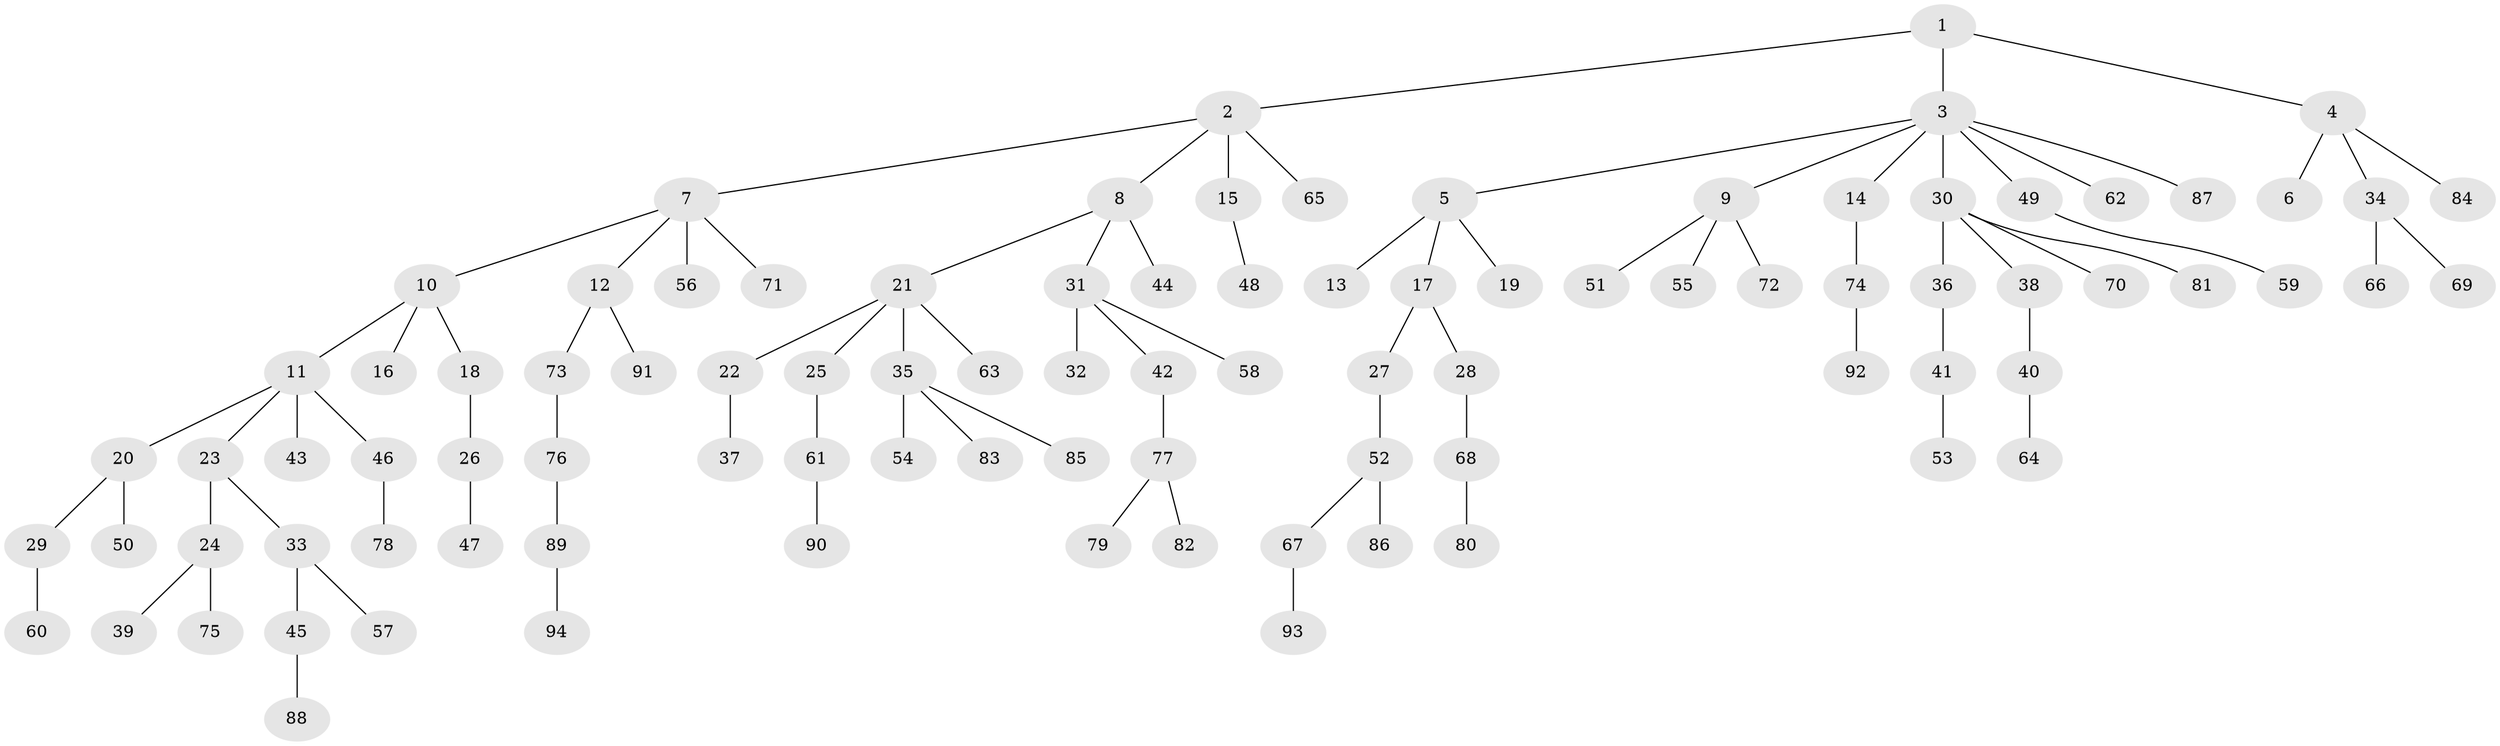 // Generated by graph-tools (version 1.1) at 2025/11/02/27/25 16:11:28]
// undirected, 94 vertices, 93 edges
graph export_dot {
graph [start="1"]
  node [color=gray90,style=filled];
  1;
  2;
  3;
  4;
  5;
  6;
  7;
  8;
  9;
  10;
  11;
  12;
  13;
  14;
  15;
  16;
  17;
  18;
  19;
  20;
  21;
  22;
  23;
  24;
  25;
  26;
  27;
  28;
  29;
  30;
  31;
  32;
  33;
  34;
  35;
  36;
  37;
  38;
  39;
  40;
  41;
  42;
  43;
  44;
  45;
  46;
  47;
  48;
  49;
  50;
  51;
  52;
  53;
  54;
  55;
  56;
  57;
  58;
  59;
  60;
  61;
  62;
  63;
  64;
  65;
  66;
  67;
  68;
  69;
  70;
  71;
  72;
  73;
  74;
  75;
  76;
  77;
  78;
  79;
  80;
  81;
  82;
  83;
  84;
  85;
  86;
  87;
  88;
  89;
  90;
  91;
  92;
  93;
  94;
  1 -- 2;
  1 -- 3;
  1 -- 4;
  2 -- 7;
  2 -- 8;
  2 -- 15;
  2 -- 65;
  3 -- 5;
  3 -- 9;
  3 -- 14;
  3 -- 30;
  3 -- 49;
  3 -- 62;
  3 -- 87;
  4 -- 6;
  4 -- 34;
  4 -- 84;
  5 -- 13;
  5 -- 17;
  5 -- 19;
  7 -- 10;
  7 -- 12;
  7 -- 56;
  7 -- 71;
  8 -- 21;
  8 -- 31;
  8 -- 44;
  9 -- 51;
  9 -- 55;
  9 -- 72;
  10 -- 11;
  10 -- 16;
  10 -- 18;
  11 -- 20;
  11 -- 23;
  11 -- 43;
  11 -- 46;
  12 -- 73;
  12 -- 91;
  14 -- 74;
  15 -- 48;
  17 -- 27;
  17 -- 28;
  18 -- 26;
  20 -- 29;
  20 -- 50;
  21 -- 22;
  21 -- 25;
  21 -- 35;
  21 -- 63;
  22 -- 37;
  23 -- 24;
  23 -- 33;
  24 -- 39;
  24 -- 75;
  25 -- 61;
  26 -- 47;
  27 -- 52;
  28 -- 68;
  29 -- 60;
  30 -- 36;
  30 -- 38;
  30 -- 70;
  30 -- 81;
  31 -- 32;
  31 -- 42;
  31 -- 58;
  33 -- 45;
  33 -- 57;
  34 -- 66;
  34 -- 69;
  35 -- 54;
  35 -- 83;
  35 -- 85;
  36 -- 41;
  38 -- 40;
  40 -- 64;
  41 -- 53;
  42 -- 77;
  45 -- 88;
  46 -- 78;
  49 -- 59;
  52 -- 67;
  52 -- 86;
  61 -- 90;
  67 -- 93;
  68 -- 80;
  73 -- 76;
  74 -- 92;
  76 -- 89;
  77 -- 79;
  77 -- 82;
  89 -- 94;
}
